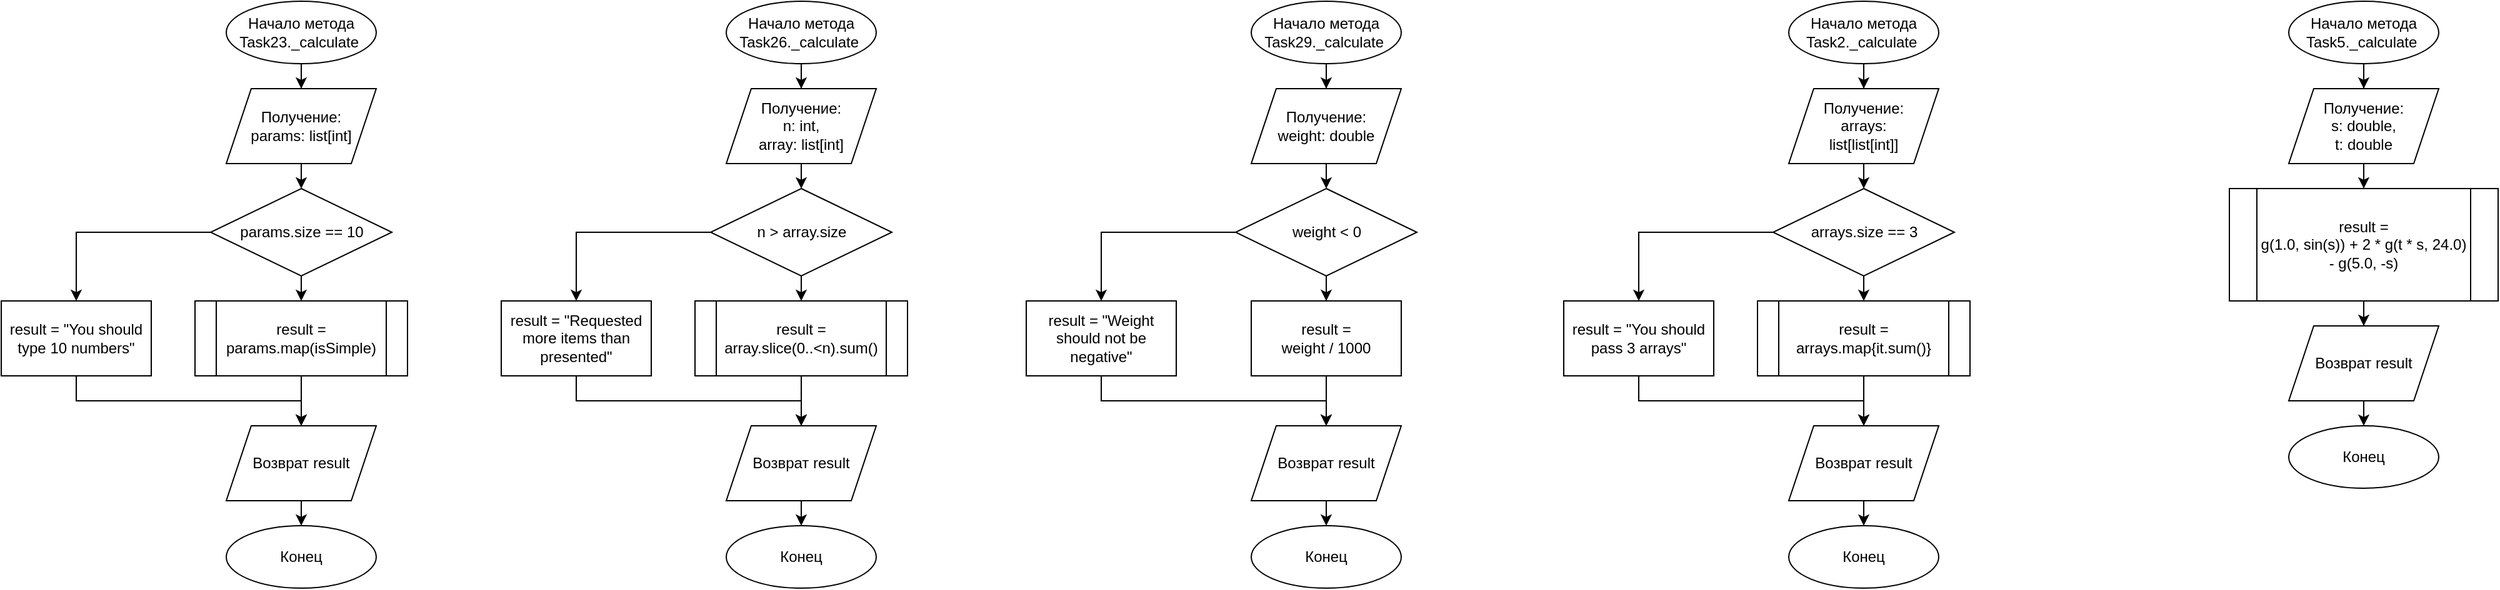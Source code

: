 <mxfile version="18.0.6" type="device"><diagram id="66pzTMqmf2IIAdwUNgzK" name="Страница 1"><mxGraphModel dx="782" dy="1225" grid="1" gridSize="10" guides="1" tooltips="1" connect="1" arrows="1" fold="1" page="1" pageScale="1" pageWidth="1654" pageHeight="1169" math="0" shadow="0"><root><mxCell id="0"/><mxCell id="1" parent="0"/><mxCell id="HVxAgSGLOOjZaEP_8dGw-17" style="edgeStyle=orthogonalEdgeStyle;rounded=0;orthogonalLoop=1;jettySize=auto;html=1;exitX=0.5;exitY=1;exitDx=0;exitDy=0;" edge="1" parent="1" source="HVxAgSGLOOjZaEP_8dGw-1" target="HVxAgSGLOOjZaEP_8dGw-3"><mxGeometry relative="1" as="geometry"/></mxCell><mxCell id="HVxAgSGLOOjZaEP_8dGw-1" value="Начало метода Task23._calculate&amp;nbsp;" style="ellipse;whiteSpace=wrap;html=1;" vertex="1" parent="1"><mxGeometry x="240" y="240" width="120" height="50" as="geometry"/></mxCell><mxCell id="HVxAgSGLOOjZaEP_8dGw-15" style="edgeStyle=orthogonalEdgeStyle;rounded=0;orthogonalLoop=1;jettySize=auto;html=1;exitX=0.5;exitY=1;exitDx=0;exitDy=0;entryX=0.5;entryY=0;entryDx=0;entryDy=0;" edge="1" parent="1" source="HVxAgSGLOOjZaEP_8dGw-2" target="HVxAgSGLOOjZaEP_8dGw-5"><mxGeometry relative="1" as="geometry"/></mxCell><mxCell id="HVxAgSGLOOjZaEP_8dGw-19" style="edgeStyle=orthogonalEdgeStyle;rounded=0;orthogonalLoop=1;jettySize=auto;html=1;exitX=0;exitY=0.5;exitDx=0;exitDy=0;entryX=0.5;entryY=0;entryDx=0;entryDy=0;" edge="1" parent="1" source="HVxAgSGLOOjZaEP_8dGw-2" target="HVxAgSGLOOjZaEP_8dGw-4"><mxGeometry relative="1" as="geometry"/></mxCell><mxCell id="HVxAgSGLOOjZaEP_8dGw-2" value="params.size == 10" style="rhombus;whiteSpace=wrap;html=1;" vertex="1" parent="1"><mxGeometry x="227.5" y="390" width="145" height="70" as="geometry"/></mxCell><mxCell id="HVxAgSGLOOjZaEP_8dGw-18" style="edgeStyle=orthogonalEdgeStyle;rounded=0;orthogonalLoop=1;jettySize=auto;html=1;exitX=0.5;exitY=1;exitDx=0;exitDy=0;entryX=0.5;entryY=0;entryDx=0;entryDy=0;" edge="1" parent="1" source="HVxAgSGLOOjZaEP_8dGw-3" target="HVxAgSGLOOjZaEP_8dGw-2"><mxGeometry relative="1" as="geometry"/></mxCell><mxCell id="HVxAgSGLOOjZaEP_8dGw-3" value="Получение:&lt;br&gt;params: list[int]" style="shape=parallelogram;perimeter=parallelogramPerimeter;whiteSpace=wrap;html=1;fixedSize=1;" vertex="1" parent="1"><mxGeometry x="240" y="310" width="120" height="60" as="geometry"/></mxCell><mxCell id="HVxAgSGLOOjZaEP_8dGw-20" style="edgeStyle=orthogonalEdgeStyle;rounded=0;orthogonalLoop=1;jettySize=auto;html=1;exitX=0.5;exitY=1;exitDx=0;exitDy=0;" edge="1" parent="1" source="HVxAgSGLOOjZaEP_8dGw-4" target="HVxAgSGLOOjZaEP_8dGw-6"><mxGeometry relative="1" as="geometry"/></mxCell><mxCell id="HVxAgSGLOOjZaEP_8dGw-4" value="result = &quot;You should type 10 numbers&quot;" style="rounded=0;whiteSpace=wrap;html=1;" vertex="1" parent="1"><mxGeometry x="60" y="480" width="120" height="60" as="geometry"/></mxCell><mxCell id="HVxAgSGLOOjZaEP_8dGw-21" style="edgeStyle=orthogonalEdgeStyle;rounded=0;orthogonalLoop=1;jettySize=auto;html=1;exitX=0.5;exitY=1;exitDx=0;exitDy=0;" edge="1" parent="1" source="HVxAgSGLOOjZaEP_8dGw-5" target="HVxAgSGLOOjZaEP_8dGw-6"><mxGeometry relative="1" as="geometry"/></mxCell><mxCell id="HVxAgSGLOOjZaEP_8dGw-5" value="&lt;span style=&quot;&quot;&gt;result = params.map(isSimple)&lt;/span&gt;" style="shape=process;whiteSpace=wrap;html=1;backgroundOutline=1;" vertex="1" parent="1"><mxGeometry x="215" y="480" width="170" height="60" as="geometry"/></mxCell><mxCell id="HVxAgSGLOOjZaEP_8dGw-22" style="edgeStyle=orthogonalEdgeStyle;rounded=0;orthogonalLoop=1;jettySize=auto;html=1;exitX=0.5;exitY=1;exitDx=0;exitDy=0;entryX=0.5;entryY=0;entryDx=0;entryDy=0;" edge="1" parent="1" source="HVxAgSGLOOjZaEP_8dGw-6" target="HVxAgSGLOOjZaEP_8dGw-16"><mxGeometry relative="1" as="geometry"/></mxCell><mxCell id="HVxAgSGLOOjZaEP_8dGw-6" value="Возврат result" style="shape=parallelogram;perimeter=parallelogramPerimeter;whiteSpace=wrap;html=1;fixedSize=1;" vertex="1" parent="1"><mxGeometry x="240" y="580" width="120" height="60" as="geometry"/></mxCell><mxCell id="HVxAgSGLOOjZaEP_8dGw-16" value="Конец" style="ellipse;whiteSpace=wrap;html=1;" vertex="1" parent="1"><mxGeometry x="240" y="660" width="120" height="50" as="geometry"/></mxCell><mxCell id="HVxAgSGLOOjZaEP_8dGw-23" style="edgeStyle=orthogonalEdgeStyle;rounded=0;orthogonalLoop=1;jettySize=auto;html=1;exitX=0.5;exitY=1;exitDx=0;exitDy=0;" edge="1" parent="1" source="HVxAgSGLOOjZaEP_8dGw-24" target="HVxAgSGLOOjZaEP_8dGw-29"><mxGeometry relative="1" as="geometry"/></mxCell><mxCell id="HVxAgSGLOOjZaEP_8dGw-24" value="Начало метода Task26._calculate&amp;nbsp;" style="ellipse;whiteSpace=wrap;html=1;" vertex="1" parent="1"><mxGeometry x="640" y="240" width="120" height="50" as="geometry"/></mxCell><mxCell id="HVxAgSGLOOjZaEP_8dGw-25" style="edgeStyle=orthogonalEdgeStyle;rounded=0;orthogonalLoop=1;jettySize=auto;html=1;exitX=0.5;exitY=1;exitDx=0;exitDy=0;entryX=0.5;entryY=0;entryDx=0;entryDy=0;" edge="1" parent="1" source="HVxAgSGLOOjZaEP_8dGw-27" target="HVxAgSGLOOjZaEP_8dGw-33"><mxGeometry relative="1" as="geometry"/></mxCell><mxCell id="HVxAgSGLOOjZaEP_8dGw-26" style="edgeStyle=orthogonalEdgeStyle;rounded=0;orthogonalLoop=1;jettySize=auto;html=1;exitX=0;exitY=0.5;exitDx=0;exitDy=0;entryX=0.5;entryY=0;entryDx=0;entryDy=0;" edge="1" parent="1" source="HVxAgSGLOOjZaEP_8dGw-27" target="HVxAgSGLOOjZaEP_8dGw-31"><mxGeometry relative="1" as="geometry"/></mxCell><mxCell id="HVxAgSGLOOjZaEP_8dGw-27" value="n &amp;gt; array.size" style="rhombus;whiteSpace=wrap;html=1;" vertex="1" parent="1"><mxGeometry x="627.5" y="390" width="145" height="70" as="geometry"/></mxCell><mxCell id="HVxAgSGLOOjZaEP_8dGw-28" style="edgeStyle=orthogonalEdgeStyle;rounded=0;orthogonalLoop=1;jettySize=auto;html=1;exitX=0.5;exitY=1;exitDx=0;exitDy=0;entryX=0.5;entryY=0;entryDx=0;entryDy=0;" edge="1" parent="1" source="HVxAgSGLOOjZaEP_8dGw-29" target="HVxAgSGLOOjZaEP_8dGw-27"><mxGeometry relative="1" as="geometry"/></mxCell><mxCell id="HVxAgSGLOOjZaEP_8dGw-29" value="Получение:&lt;br&gt;n: int, &lt;br&gt;array: list[int]" style="shape=parallelogram;perimeter=parallelogramPerimeter;whiteSpace=wrap;html=1;fixedSize=1;" vertex="1" parent="1"><mxGeometry x="640" y="310" width="120" height="60" as="geometry"/></mxCell><mxCell id="HVxAgSGLOOjZaEP_8dGw-30" style="edgeStyle=orthogonalEdgeStyle;rounded=0;orthogonalLoop=1;jettySize=auto;html=1;exitX=0.5;exitY=1;exitDx=0;exitDy=0;" edge="1" parent="1" source="HVxAgSGLOOjZaEP_8dGw-31" target="HVxAgSGLOOjZaEP_8dGw-35"><mxGeometry relative="1" as="geometry"/></mxCell><mxCell id="HVxAgSGLOOjZaEP_8dGw-31" value="result = &quot;Requested more items than presented&quot;" style="rounded=0;whiteSpace=wrap;html=1;" vertex="1" parent="1"><mxGeometry x="460" y="480" width="120" height="60" as="geometry"/></mxCell><mxCell id="HVxAgSGLOOjZaEP_8dGw-32" style="edgeStyle=orthogonalEdgeStyle;rounded=0;orthogonalLoop=1;jettySize=auto;html=1;exitX=0.5;exitY=1;exitDx=0;exitDy=0;" edge="1" parent="1" source="HVxAgSGLOOjZaEP_8dGw-33" target="HVxAgSGLOOjZaEP_8dGw-35"><mxGeometry relative="1" as="geometry"/></mxCell><mxCell id="HVxAgSGLOOjZaEP_8dGw-33" value="&lt;span style=&quot;&quot;&gt;result = &lt;br&gt;array.slice(0..&amp;lt;n).sum()&lt;/span&gt;" style="shape=process;whiteSpace=wrap;html=1;backgroundOutline=1;" vertex="1" parent="1"><mxGeometry x="615" y="480" width="170" height="60" as="geometry"/></mxCell><mxCell id="HVxAgSGLOOjZaEP_8dGw-34" style="edgeStyle=orthogonalEdgeStyle;rounded=0;orthogonalLoop=1;jettySize=auto;html=1;exitX=0.5;exitY=1;exitDx=0;exitDy=0;entryX=0.5;entryY=0;entryDx=0;entryDy=0;" edge="1" parent="1" source="HVxAgSGLOOjZaEP_8dGw-35" target="HVxAgSGLOOjZaEP_8dGw-36"><mxGeometry relative="1" as="geometry"/></mxCell><mxCell id="HVxAgSGLOOjZaEP_8dGw-35" value="Возврат result" style="shape=parallelogram;perimeter=parallelogramPerimeter;whiteSpace=wrap;html=1;fixedSize=1;" vertex="1" parent="1"><mxGeometry x="640" y="580" width="120" height="60" as="geometry"/></mxCell><mxCell id="HVxAgSGLOOjZaEP_8dGw-36" value="Конец" style="ellipse;whiteSpace=wrap;html=1;" vertex="1" parent="1"><mxGeometry x="640" y="660" width="120" height="50" as="geometry"/></mxCell><mxCell id="HVxAgSGLOOjZaEP_8dGw-38" style="edgeStyle=orthogonalEdgeStyle;rounded=0;orthogonalLoop=1;jettySize=auto;html=1;exitX=0.5;exitY=1;exitDx=0;exitDy=0;" edge="1" parent="1" source="HVxAgSGLOOjZaEP_8dGw-39" target="HVxAgSGLOOjZaEP_8dGw-44"><mxGeometry relative="1" as="geometry"/></mxCell><mxCell id="HVxAgSGLOOjZaEP_8dGw-39" value="Начало метода Task29._calculate&amp;nbsp;" style="ellipse;whiteSpace=wrap;html=1;" vertex="1" parent="1"><mxGeometry x="1060" y="240" width="120" height="50" as="geometry"/></mxCell><mxCell id="HVxAgSGLOOjZaEP_8dGw-40" style="edgeStyle=orthogonalEdgeStyle;rounded=0;orthogonalLoop=1;jettySize=auto;html=1;exitX=0.5;exitY=1;exitDx=0;exitDy=0;" edge="1" parent="1" source="HVxAgSGLOOjZaEP_8dGw-42" target="HVxAgSGLOOjZaEP_8dGw-66"><mxGeometry relative="1" as="geometry"><mxPoint x="1120" y="480" as="targetPoint"/></mxGeometry></mxCell><mxCell id="HVxAgSGLOOjZaEP_8dGw-41" style="edgeStyle=orthogonalEdgeStyle;rounded=0;orthogonalLoop=1;jettySize=auto;html=1;exitX=0;exitY=0.5;exitDx=0;exitDy=0;entryX=0.5;entryY=0;entryDx=0;entryDy=0;" edge="1" parent="1" source="HVxAgSGLOOjZaEP_8dGw-42" target="HVxAgSGLOOjZaEP_8dGw-46"><mxGeometry relative="1" as="geometry"/></mxCell><mxCell id="HVxAgSGLOOjZaEP_8dGw-42" value="weight &amp;lt; 0" style="rhombus;whiteSpace=wrap;html=1;" vertex="1" parent="1"><mxGeometry x="1047.5" y="390" width="145" height="70" as="geometry"/></mxCell><mxCell id="HVxAgSGLOOjZaEP_8dGw-43" style="edgeStyle=orthogonalEdgeStyle;rounded=0;orthogonalLoop=1;jettySize=auto;html=1;exitX=0.5;exitY=1;exitDx=0;exitDy=0;entryX=0.5;entryY=0;entryDx=0;entryDy=0;" edge="1" parent="1" source="HVxAgSGLOOjZaEP_8dGw-44" target="HVxAgSGLOOjZaEP_8dGw-42"><mxGeometry relative="1" as="geometry"/></mxCell><mxCell id="HVxAgSGLOOjZaEP_8dGw-44" value="Получение:&lt;br&gt;weight: double" style="shape=parallelogram;perimeter=parallelogramPerimeter;whiteSpace=wrap;html=1;fixedSize=1;" vertex="1" parent="1"><mxGeometry x="1060" y="310" width="120" height="60" as="geometry"/></mxCell><mxCell id="HVxAgSGLOOjZaEP_8dGw-45" style="edgeStyle=orthogonalEdgeStyle;rounded=0;orthogonalLoop=1;jettySize=auto;html=1;exitX=0.5;exitY=1;exitDx=0;exitDy=0;" edge="1" parent="1" source="HVxAgSGLOOjZaEP_8dGw-46" target="HVxAgSGLOOjZaEP_8dGw-50"><mxGeometry relative="1" as="geometry"/></mxCell><mxCell id="HVxAgSGLOOjZaEP_8dGw-46" value="result = &quot;Weight should not be negative&quot;" style="rounded=0;whiteSpace=wrap;html=1;" vertex="1" parent="1"><mxGeometry x="880" y="480" width="120" height="60" as="geometry"/></mxCell><mxCell id="HVxAgSGLOOjZaEP_8dGw-47" style="edgeStyle=orthogonalEdgeStyle;rounded=0;orthogonalLoop=1;jettySize=auto;html=1;" edge="1" parent="1" source="HVxAgSGLOOjZaEP_8dGw-66" target="HVxAgSGLOOjZaEP_8dGw-50"><mxGeometry relative="1" as="geometry"><mxPoint x="1120" y="540" as="sourcePoint"/></mxGeometry></mxCell><mxCell id="HVxAgSGLOOjZaEP_8dGw-49" style="edgeStyle=orthogonalEdgeStyle;rounded=0;orthogonalLoop=1;jettySize=auto;html=1;exitX=0.5;exitY=1;exitDx=0;exitDy=0;entryX=0.5;entryY=0;entryDx=0;entryDy=0;" edge="1" parent="1" source="HVxAgSGLOOjZaEP_8dGw-50" target="HVxAgSGLOOjZaEP_8dGw-51"><mxGeometry relative="1" as="geometry"/></mxCell><mxCell id="HVxAgSGLOOjZaEP_8dGw-50" value="Возврат result" style="shape=parallelogram;perimeter=parallelogramPerimeter;whiteSpace=wrap;html=1;fixedSize=1;" vertex="1" parent="1"><mxGeometry x="1060" y="580" width="120" height="60" as="geometry"/></mxCell><mxCell id="HVxAgSGLOOjZaEP_8dGw-51" value="Конец" style="ellipse;whiteSpace=wrap;html=1;" vertex="1" parent="1"><mxGeometry x="1060" y="660" width="120" height="50" as="geometry"/></mxCell><mxCell id="HVxAgSGLOOjZaEP_8dGw-52" style="edgeStyle=orthogonalEdgeStyle;rounded=0;orthogonalLoop=1;jettySize=auto;html=1;exitX=0.5;exitY=1;exitDx=0;exitDy=0;" edge="1" parent="1" source="HVxAgSGLOOjZaEP_8dGw-53" target="HVxAgSGLOOjZaEP_8dGw-58"><mxGeometry relative="1" as="geometry"/></mxCell><mxCell id="HVxAgSGLOOjZaEP_8dGw-53" value="Начало метода Task2._calculate&amp;nbsp;" style="ellipse;whiteSpace=wrap;html=1;" vertex="1" parent="1"><mxGeometry x="1490" y="240" width="120" height="50" as="geometry"/></mxCell><mxCell id="HVxAgSGLOOjZaEP_8dGw-54" style="edgeStyle=orthogonalEdgeStyle;rounded=0;orthogonalLoop=1;jettySize=auto;html=1;exitX=0.5;exitY=1;exitDx=0;exitDy=0;entryX=0.5;entryY=0;entryDx=0;entryDy=0;" edge="1" parent="1" source="HVxAgSGLOOjZaEP_8dGw-56" target="HVxAgSGLOOjZaEP_8dGw-62"><mxGeometry relative="1" as="geometry"/></mxCell><mxCell id="HVxAgSGLOOjZaEP_8dGw-55" style="edgeStyle=orthogonalEdgeStyle;rounded=0;orthogonalLoop=1;jettySize=auto;html=1;exitX=0;exitY=0.5;exitDx=0;exitDy=0;entryX=0.5;entryY=0;entryDx=0;entryDy=0;" edge="1" parent="1" source="HVxAgSGLOOjZaEP_8dGw-56" target="HVxAgSGLOOjZaEP_8dGw-60"><mxGeometry relative="1" as="geometry"/></mxCell><mxCell id="HVxAgSGLOOjZaEP_8dGw-56" value="arrays.size == 3" style="rhombus;whiteSpace=wrap;html=1;" vertex="1" parent="1"><mxGeometry x="1477.5" y="390" width="145" height="70" as="geometry"/></mxCell><mxCell id="HVxAgSGLOOjZaEP_8dGw-57" style="edgeStyle=orthogonalEdgeStyle;rounded=0;orthogonalLoop=1;jettySize=auto;html=1;exitX=0.5;exitY=1;exitDx=0;exitDy=0;entryX=0.5;entryY=0;entryDx=0;entryDy=0;" edge="1" parent="1" source="HVxAgSGLOOjZaEP_8dGw-58" target="HVxAgSGLOOjZaEP_8dGw-56"><mxGeometry relative="1" as="geometry"/></mxCell><mxCell id="HVxAgSGLOOjZaEP_8dGw-58" value="Получение:&lt;br&gt;arrays: &lt;br&gt;list[list[int]]" style="shape=parallelogram;perimeter=parallelogramPerimeter;whiteSpace=wrap;html=1;fixedSize=1;" vertex="1" parent="1"><mxGeometry x="1490" y="310" width="120" height="60" as="geometry"/></mxCell><mxCell id="HVxAgSGLOOjZaEP_8dGw-59" style="edgeStyle=orthogonalEdgeStyle;rounded=0;orthogonalLoop=1;jettySize=auto;html=1;exitX=0.5;exitY=1;exitDx=0;exitDy=0;" edge="1" parent="1" source="HVxAgSGLOOjZaEP_8dGw-60" target="HVxAgSGLOOjZaEP_8dGw-64"><mxGeometry relative="1" as="geometry"/></mxCell><mxCell id="HVxAgSGLOOjZaEP_8dGw-60" value="result = &quot;You should pass 3 arrays&quot;" style="rounded=0;whiteSpace=wrap;html=1;" vertex="1" parent="1"><mxGeometry x="1310" y="480" width="120" height="60" as="geometry"/></mxCell><mxCell id="HVxAgSGLOOjZaEP_8dGw-61" style="edgeStyle=orthogonalEdgeStyle;rounded=0;orthogonalLoop=1;jettySize=auto;html=1;exitX=0.5;exitY=1;exitDx=0;exitDy=0;" edge="1" parent="1" source="HVxAgSGLOOjZaEP_8dGw-62" target="HVxAgSGLOOjZaEP_8dGw-64"><mxGeometry relative="1" as="geometry"/></mxCell><mxCell id="HVxAgSGLOOjZaEP_8dGw-62" value="&lt;span style=&quot;&quot;&gt;result = arrays.map{it.sum()}&lt;br&gt;&lt;/span&gt;" style="shape=process;whiteSpace=wrap;html=1;backgroundOutline=1;" vertex="1" parent="1"><mxGeometry x="1465" y="480" width="170" height="60" as="geometry"/></mxCell><mxCell id="HVxAgSGLOOjZaEP_8dGw-63" style="edgeStyle=orthogonalEdgeStyle;rounded=0;orthogonalLoop=1;jettySize=auto;html=1;exitX=0.5;exitY=1;exitDx=0;exitDy=0;entryX=0.5;entryY=0;entryDx=0;entryDy=0;" edge="1" parent="1" source="HVxAgSGLOOjZaEP_8dGw-64" target="HVxAgSGLOOjZaEP_8dGw-65"><mxGeometry relative="1" as="geometry"/></mxCell><mxCell id="HVxAgSGLOOjZaEP_8dGw-64" value="Возврат result" style="shape=parallelogram;perimeter=parallelogramPerimeter;whiteSpace=wrap;html=1;fixedSize=1;" vertex="1" parent="1"><mxGeometry x="1490" y="580" width="120" height="60" as="geometry"/></mxCell><mxCell id="HVxAgSGLOOjZaEP_8dGw-65" value="Конец" style="ellipse;whiteSpace=wrap;html=1;" vertex="1" parent="1"><mxGeometry x="1490" y="660" width="120" height="50" as="geometry"/></mxCell><mxCell id="HVxAgSGLOOjZaEP_8dGw-66" value="&lt;span style=&quot;&quot;&gt;result =&lt;/span&gt;&lt;br style=&quot;&quot;&gt;&lt;span style=&quot;&quot;&gt;weight / 1000&lt;/span&gt;" style="rounded=0;whiteSpace=wrap;html=1;" vertex="1" parent="1"><mxGeometry x="1060" y="480" width="120" height="60" as="geometry"/></mxCell><mxCell id="HVxAgSGLOOjZaEP_8dGw-67" style="edgeStyle=orthogonalEdgeStyle;rounded=0;orthogonalLoop=1;jettySize=auto;html=1;exitX=0.5;exitY=1;exitDx=0;exitDy=0;" edge="1" parent="1" source="HVxAgSGLOOjZaEP_8dGw-68" target="HVxAgSGLOOjZaEP_8dGw-73"><mxGeometry relative="1" as="geometry"/></mxCell><mxCell id="HVxAgSGLOOjZaEP_8dGw-68" value="Начало метода Task5._calculate&amp;nbsp;" style="ellipse;whiteSpace=wrap;html=1;" vertex="1" parent="1"><mxGeometry x="1890" y="240" width="120" height="50" as="geometry"/></mxCell><mxCell id="HVxAgSGLOOjZaEP_8dGw-81" style="edgeStyle=orthogonalEdgeStyle;rounded=0;orthogonalLoop=1;jettySize=auto;html=1;exitX=0.5;exitY=1;exitDx=0;exitDy=0;entryX=0.5;entryY=0;entryDx=0;entryDy=0;" edge="1" parent="1" source="HVxAgSGLOOjZaEP_8dGw-73" target="HVxAgSGLOOjZaEP_8dGw-77"><mxGeometry relative="1" as="geometry"/></mxCell><mxCell id="HVxAgSGLOOjZaEP_8dGw-73" value="Получение:&lt;br&gt;s: double,&lt;br&gt;t: double" style="shape=parallelogram;perimeter=parallelogramPerimeter;whiteSpace=wrap;html=1;fixedSize=1;" vertex="1" parent="1"><mxGeometry x="1890" y="310" width="120" height="60" as="geometry"/></mxCell><mxCell id="HVxAgSGLOOjZaEP_8dGw-76" style="edgeStyle=orthogonalEdgeStyle;rounded=0;orthogonalLoop=1;jettySize=auto;html=1;exitX=0.5;exitY=1;exitDx=0;exitDy=0;" edge="1" parent="1" source="HVxAgSGLOOjZaEP_8dGw-77" target="HVxAgSGLOOjZaEP_8dGw-79"><mxGeometry relative="1" as="geometry"/></mxCell><mxCell id="HVxAgSGLOOjZaEP_8dGw-77" value="&lt;span style=&quot;&quot;&gt;result = &lt;br&gt;g(1.0, sin(s)) + 2 * g(t * s, 24.0) - g(5.0, -s)&lt;br&gt;&lt;/span&gt;" style="shape=process;whiteSpace=wrap;html=1;backgroundOutline=1;" vertex="1" parent="1"><mxGeometry x="1842.5" y="390" width="215" height="90" as="geometry"/></mxCell><mxCell id="HVxAgSGLOOjZaEP_8dGw-78" style="edgeStyle=orthogonalEdgeStyle;rounded=0;orthogonalLoop=1;jettySize=auto;html=1;exitX=0.5;exitY=1;exitDx=0;exitDy=0;entryX=0.5;entryY=0;entryDx=0;entryDy=0;" edge="1" parent="1" source="HVxAgSGLOOjZaEP_8dGw-79" target="HVxAgSGLOOjZaEP_8dGw-80"><mxGeometry relative="1" as="geometry"/></mxCell><mxCell id="HVxAgSGLOOjZaEP_8dGw-79" value="Возврат result" style="shape=parallelogram;perimeter=parallelogramPerimeter;whiteSpace=wrap;html=1;fixedSize=1;" vertex="1" parent="1"><mxGeometry x="1890" y="500" width="120" height="60" as="geometry"/></mxCell><mxCell id="HVxAgSGLOOjZaEP_8dGw-80" value="Конец" style="ellipse;whiteSpace=wrap;html=1;" vertex="1" parent="1"><mxGeometry x="1890" y="580" width="120" height="50" as="geometry"/></mxCell></root></mxGraphModel></diagram></mxfile>